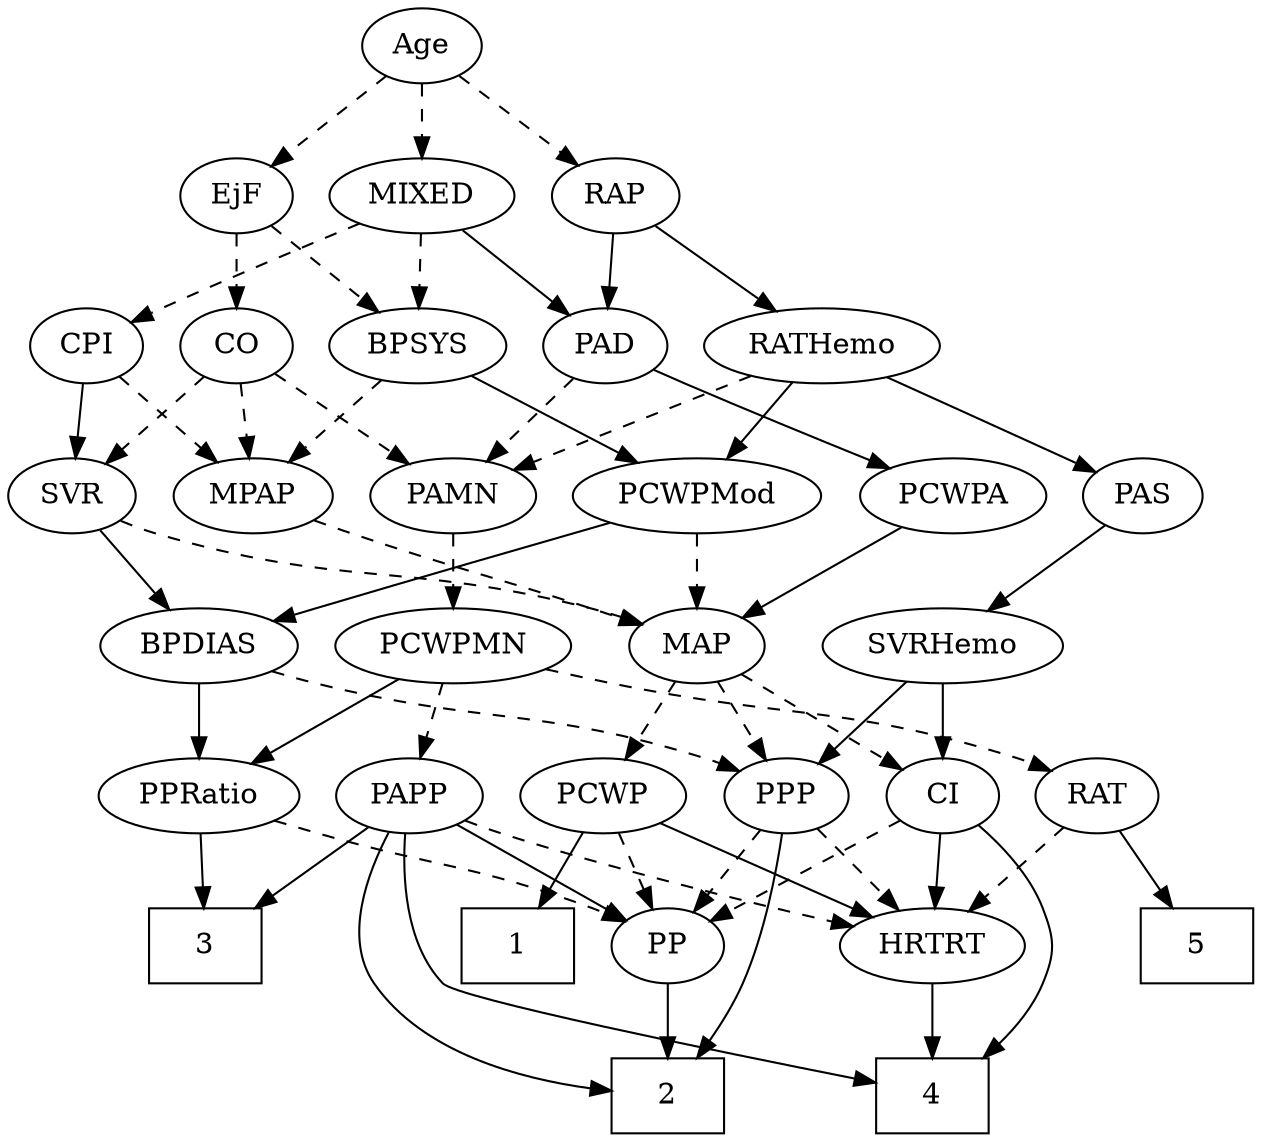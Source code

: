 strict digraph {
	graph [bb="0,0,629.1,540"];
	node [label="\N"];
	1	[height=0.5,
		pos="136.1,90",
		shape=box,
		width=0.75];
	2	[height=0.5,
		pos="246.1,18",
		shape=box,
		width=0.75];
	3	[height=0.5,
		pos="454.1,90",
		shape=box,
		width=0.75];
	4	[height=0.5,
		pos="369.1,18",
		shape=box,
		width=0.75];
	5	[height=0.5,
		pos="602.1,90",
		shape=box,
		width=0.75];
	Age	[height=0.5,
		pos="226.1,522",
		width=0.75];
	EjF	[height=0.5,
		pos="226.1,450",
		width=0.75];
	Age -> EjF	[pos="e,226.1,468.1 226.1,503.7 226.1,495.98 226.1,486.71 226.1,478.11",
		style=dashed];
	RAP	[height=0.5,
		pos="300.1,450",
		width=0.77632];
	Age -> RAP	[pos="e,284.89,465.38 241.07,506.83 251.53,496.94 265.69,483.55 277.52,472.36",
		style=dashed];
	MIXED	[height=0.5,
		pos="141.1,450",
		width=1.1193];
	Age -> MIXED	[pos="e,159.5,466.16 209.71,507.5 197.69,497.61 181.13,483.96 167.28,472.56",
		style=dashed];
	BPSYS	[height=0.5,
		pos="143.1,378",
		width=1.0471];
	EjF -> BPSYS	[pos="e,160.9,394.01 209.7,435.17 198.04,425.34 182.15,411.93 168.81,400.69",
		style=dashed];
	CO	[height=0.5,
		pos="226.1,378",
		width=0.75];
	EjF -> CO	[pos="e,226.1,396.1 226.1,431.7 226.1,423.98 226.1,414.71 226.1,406.11",
		style=dashed];
	PAD	[height=0.5,
		pos="300.1,378",
		width=0.79437];
	RAP -> PAD	[pos="e,300.1,396.1 300.1,431.7 300.1,423.98 300.1,414.71 300.1,406.11",
		style=solid];
	RATHemo	[height=0.5,
		pos="409.1,378",
		width=1.3721];
	RAP -> RATHemo	[pos="e,385.89,393.9 319.33,436.65 335.37,426.35 358.55,411.46 377.34,399.39",
		style=solid];
	MIXED -> BPSYS	[pos="e,142.61,396.1 141.59,431.7 141.81,423.98 142.08,414.71 142.32,406.11",
		style=dashed];
	MIXED -> PAD	[pos="e,277.2,389.28 169,436.85 193.54,426.15 230.22,410.11 262.1,396 263.93,395.19 265.81,394.35 267.71,393.51",
		style=solid];
	CPI	[height=0.5,
		pos="60.097,378",
		width=0.75];
	MIXED -> CPI	[pos="e,76.103,392.83 123.12,433.46 111.57,423.49 96.446,410.41 83.906,399.58",
		style=dashed];
	MPAP	[height=0.5,
		pos="35.097,306",
		width=0.97491];
	MAP	[height=0.5,
		pos="160.1,234",
		width=0.84854];
	MPAP -> MAP	[pos="e,138.57,247.06 58.024,292.16 78.129,280.9 107.51,264.45 129.6,252.08",
		style=dashed];
	BPSYS -> MPAP	[pos="e,55.921,320.5 121.5,363 105.1,352.37 82.376,337.64 64.346,325.96",
		style=dashed];
	PCWPMod	[height=0.5,
		pos="316.1,306",
		width=1.4443];
	BPSYS -> PCWPMod	[pos="e,283.66,320.13 170.89,365.75 198.76,354.48 242.03,336.97 274.09,324",
		style=solid];
	PAMN	[height=0.5,
		pos="422.1,306",
		width=1.011];
	PAD -> PAMN	[pos="e,399.11,320.19 320.52,365.28 339.59,354.34 368.36,337.83 390.42,325.17",
		style=dashed];
	PCWPA	[height=0.5,
		pos="204.1,306",
		width=1.1555];
	PAD -> PCWPA	[pos="e,224.4,321.8 282.04,363.83 268.2,353.74 248.83,339.62 232.86,327.98",
		style=solid];
	CO -> MPAP	[pos="e,62.002,317.66 204.97,366.48 200.14,364.22 194.98,361.94 190.1,360 141.88,340.89 127.97,341.35 79.097,324 76.579,323.11 73.988,\
322.16 71.384,321.2",
		style=dashed];
	CO -> PAMN	[pos="e,394.1,317.86 247.2,366.44 252.04,364.19 257.2,361.91 262.1,360 311.99,340.52 326.47,341.47 377.1,324 379.51,323.17 382,322.29 \
384.5,321.39",
		style=dashed];
	SVR	[height=0.5,
		pos="116.1,306",
		width=0.77632];
	CO -> SVR	[pos="e,135.41,319.29 206.94,364.81 189.53,353.73 163.66,337.26 143.97,324.73",
		style=dashed];
	PAS	[height=0.5,
		pos="503.1,306",
		width=0.75];
	SVRHemo	[height=0.5,
		pos="361.1,234",
		width=1.3902];
	PAS -> SVRHemo	[pos="e,389.37,248.94 481.84,294.52 459.83,283.67 425.01,266.5 398.4,253.39",
		style=solid];
	PCWPMN	[height=0.5,
		pos="481.1,234",
		width=1.3902];
	PAMN -> PCWPMN	[pos="e,466.94,251.8 435.48,289.12 442.82,280.42 452.06,269.45 460.31,259.66",
		style=dashed];
	RATHemo -> PAS	[pos="e,485.76,319.91 429.96,361.46 443.97,351.03 462.54,337.2 477.46,326.09",
		style=solid];
	RATHemo -> PAMN	[pos="e,418.92,324.1 412.31,359.7 413.74,351.98 415.46,342.71 417.06,334.11",
		style=dashed];
	RATHemo -> PCWPMod	[pos="e,337,322.73 388.46,361.46 375.78,351.93 359.35,339.56 345.35,329.02",
		style=solid];
	CPI -> MPAP	[pos="e,41.153,323.96 54.172,360.41 51.319,352.42 47.826,342.64 44.613,333.64",
		style=dashed];
	CPI -> SVR	[pos="e,103.58,322.64 72.248,361.81 79.558,352.67 89.017,340.85 97.278,330.52",
		style=solid];
	RAT	[height=0.5,
		pos="560.1,162",
		width=0.75827];
	RAT -> 5	[pos="e,591.72,108.29 569.63,145.12 574.62,136.8 580.85,126.41 586.52,116.96",
		style=solid];
	HRTRT	[height=0.5,
		pos="369.1,90",
		width=1.1013];
	RAT -> HRTRT	[pos="e,399.67,101.64 538.95,150.53 534.12,148.27 528.97,145.97 524.1,144 477.97,125.35 465.16,124.15 418.1,108 415.21,107.01 412.23,105.98 \
409.23,104.95",
		style=dashed];
	BPDIAS	[height=0.5,
		pos="251.1,234",
		width=1.1735];
	SVR -> BPDIAS	[pos="e,225.07,248.5 137.19,294.06 158.23,283.15 190.94,266.19 215.91,253.24",
		style=solid];
	SVR -> MAP	[pos="e,149.85,251.31 126.08,289.12 131.52,280.47 138.36,269.58 144.49,259.83",
		style=dashed];
	PCWPMod -> BPDIAS	[pos="e,266.09,251.15 301.02,288.76 292.74,279.84 282.3,268.61 273.12,258.72",
		style=solid];
	PCWPMod -> MAP	[pos="e,183.84,245.66 285.65,291.34 259,279.38 220.37,262.05 193.01,249.77",
		style=dashed];
	PCWPA -> MAP	[pos="e,170.45,251.47 193.67,288.41 188.35,279.95 181.78,269.49 175.86,260.08",
		style=solid];
	PCWPMN -> RAT	[pos="e,544.38,176.93 499.02,217.12 510.23,207.19 524.77,194.3 536.85,183.6",
		style=dashed];
	PPRatio	[height=0.5,
		pos="394.1,162",
		width=1.1013];
	PCWPMN -> PPRatio	[pos="e,412.87,178.1 461.36,217.12 449.32,207.43 433.77,194.92 420.66,184.37",
		style=solid];
	PAPP	[height=0.5,
		pos="483.1,162",
		width=0.88464];
	PCWPMN -> PAPP	[pos="e,482.61,180.1 481.59,215.7 481.81,207.98 482.08,198.71 482.32,190.11",
		style=dashed];
	PPP	[height=0.5,
		pos="237.1,162",
		width=0.75];
	SVRHemo -> PPP	[pos="e,257.05,174.26 335.4,218.5 315.14,207.05 286.87,191.1 265.85,179.23",
		style=solid];
	CI	[height=0.5,
		pos="309.1,162",
		width=0.75];
	SVRHemo -> CI	[pos="e,320.62,178.51 348.77,216.41 342.18,207.53 333.94,196.44 326.68,186.67",
		style=solid];
	BPDIAS -> PPP	[pos="e,240.55,180.28 247.71,216.05 246.17,208.35 244.3,199.03 242.57,190.36",
		style=dashed];
	BPDIAS -> PPRatio	[pos="e,368.16,175.7 277.66,220 300.58,208.78 333.86,192.49 358.97,180.19",
		style=solid];
	MAP -> PPP	[pos="e,221.69,177.01 176.05,218.5 187.04,208.51 201.8,195.09 214.06,183.94",
		style=dashed];
	PCWP	[height=0.5,
		pos="157.1,162",
		width=0.97491];
	MAP -> PCWP	[pos="e,157.83,180.1 159.36,215.7 159.02,207.98 158.63,198.71 158.26,190.11",
		style=dashed];
	MAP -> CI	[pos="e,287.78,173.08 183.48,222.06 206.34,211.35 242.12,194.58 273.1,180 274.88,179.16 276.71,178.3 278.56,177.43",
		style=dashed];
	PP	[height=0.5,
		pos="246.1,90",
		width=0.75];
	PP -> 2	[pos="e,246.1,36.104 246.1,71.697 246.1,63.983 246.1,54.712 246.1,46.112",
		style=solid];
	PPP -> 2	[pos="e,230.49,36.226 226.47,145.07 220.36,134.93 213.28,121.25 210.1,108 206.36,92.442 205.39,87.293 210.1,72 213.11,62.215 218.6,52.616 \
224.41,44.334",
		style=solid];
	PPP -> PP	[pos="e,243.88,108.28 239.28,144.05 240.27,136.35 241.46,127.03 242.58,118.36",
		style=dashed];
	PPP -> HRTRT	[pos="e,344.11,104.25 257.72,150.06 278.43,139.08 310.67,121.98 335.15,109",
		style=dashed];
	PPRatio -> 3	[pos="e,439.42,108.12 408.01,144.76 415.37,136.18 424.56,125.46 432.79,115.86",
		style=solid];
	PPRatio -> PP	[pos="e,267.53,101.14 367.64,148.49 342.16,136.44 303.66,118.22 276.84,105.54",
		style=dashed];
	PCWP -> 1	[pos="e,141.28,108.28 152.01,144.05 149.68,136.26 146.84,126.82 144.22,118.08",
		style=solid];
	PCWP -> PP	[pos="e,229.18,104.3 175.54,146.5 188.73,136.12 206.65,122.03 221.12,110.64",
		style=dashed];
	PCWP -> HRTRT	[pos="e,336.69,100.56 183.99,150.3 189.62,148.15 195.53,145.95 201.1,144 243.65,129.08 292.92,113.77 327.05,103.46",
		style=solid];
	CI -> 4	[pos="e,347.92,36.198 308.17,143.75 307.86,125.17 309.35,95.16 320.1,72 324.98,61.47 332.75,51.621 340.67,43.338",
		style=solid];
	CI -> PP	[pos="e,259.44,105.82 295.74,146.15 287.22,136.69 276.01,124.24 266.4,113.56",
		style=dashed];
	CI -> HRTRT	[pos="e,355.27,107.13 322.12,145.81 329.84,136.8 339.8,125.18 348.56,114.95",
		style=solid];
	PAPP -> 2	[pos="e,273.16,24.417 490.67,144.22 498.22,124.65 506.54,92.393 490.1,72 486.82,67.937 350.35,39.985 282.97,26.392",
		style=solid];
	PAPP -> 3	[pos="e,461.32,108.45 476.22,144.41 472.93,136.45 468.9,126.72 465.18,117.76",
		style=solid];
	PAPP -> 4	[pos="e,396.35,19.424 498.66,146.2 516.15,127.74 540.02,95.72 523.1,72 496.79,35.128 443.11,23.648 406.61,20.22",
		style=solid];
	PAPP -> PP	[pos="e,271.31,96.596 458.77,150.02 453.64,147.89 448.23,145.77 443.1,144 387.47,124.8 321.07,108.2 281.31,98.908",
		style=solid];
	PAPP -> HRTRT	[pos="e,391.83,104.96 462.19,148.16 444.91,137.55 420.11,122.32 400.45,110.25",
		style=dashed];
	HRTRT -> 4	[pos="e,369.1,36.104 369.1,71.697 369.1,63.983 369.1,54.712 369.1,46.112",
		style=solid];
}
